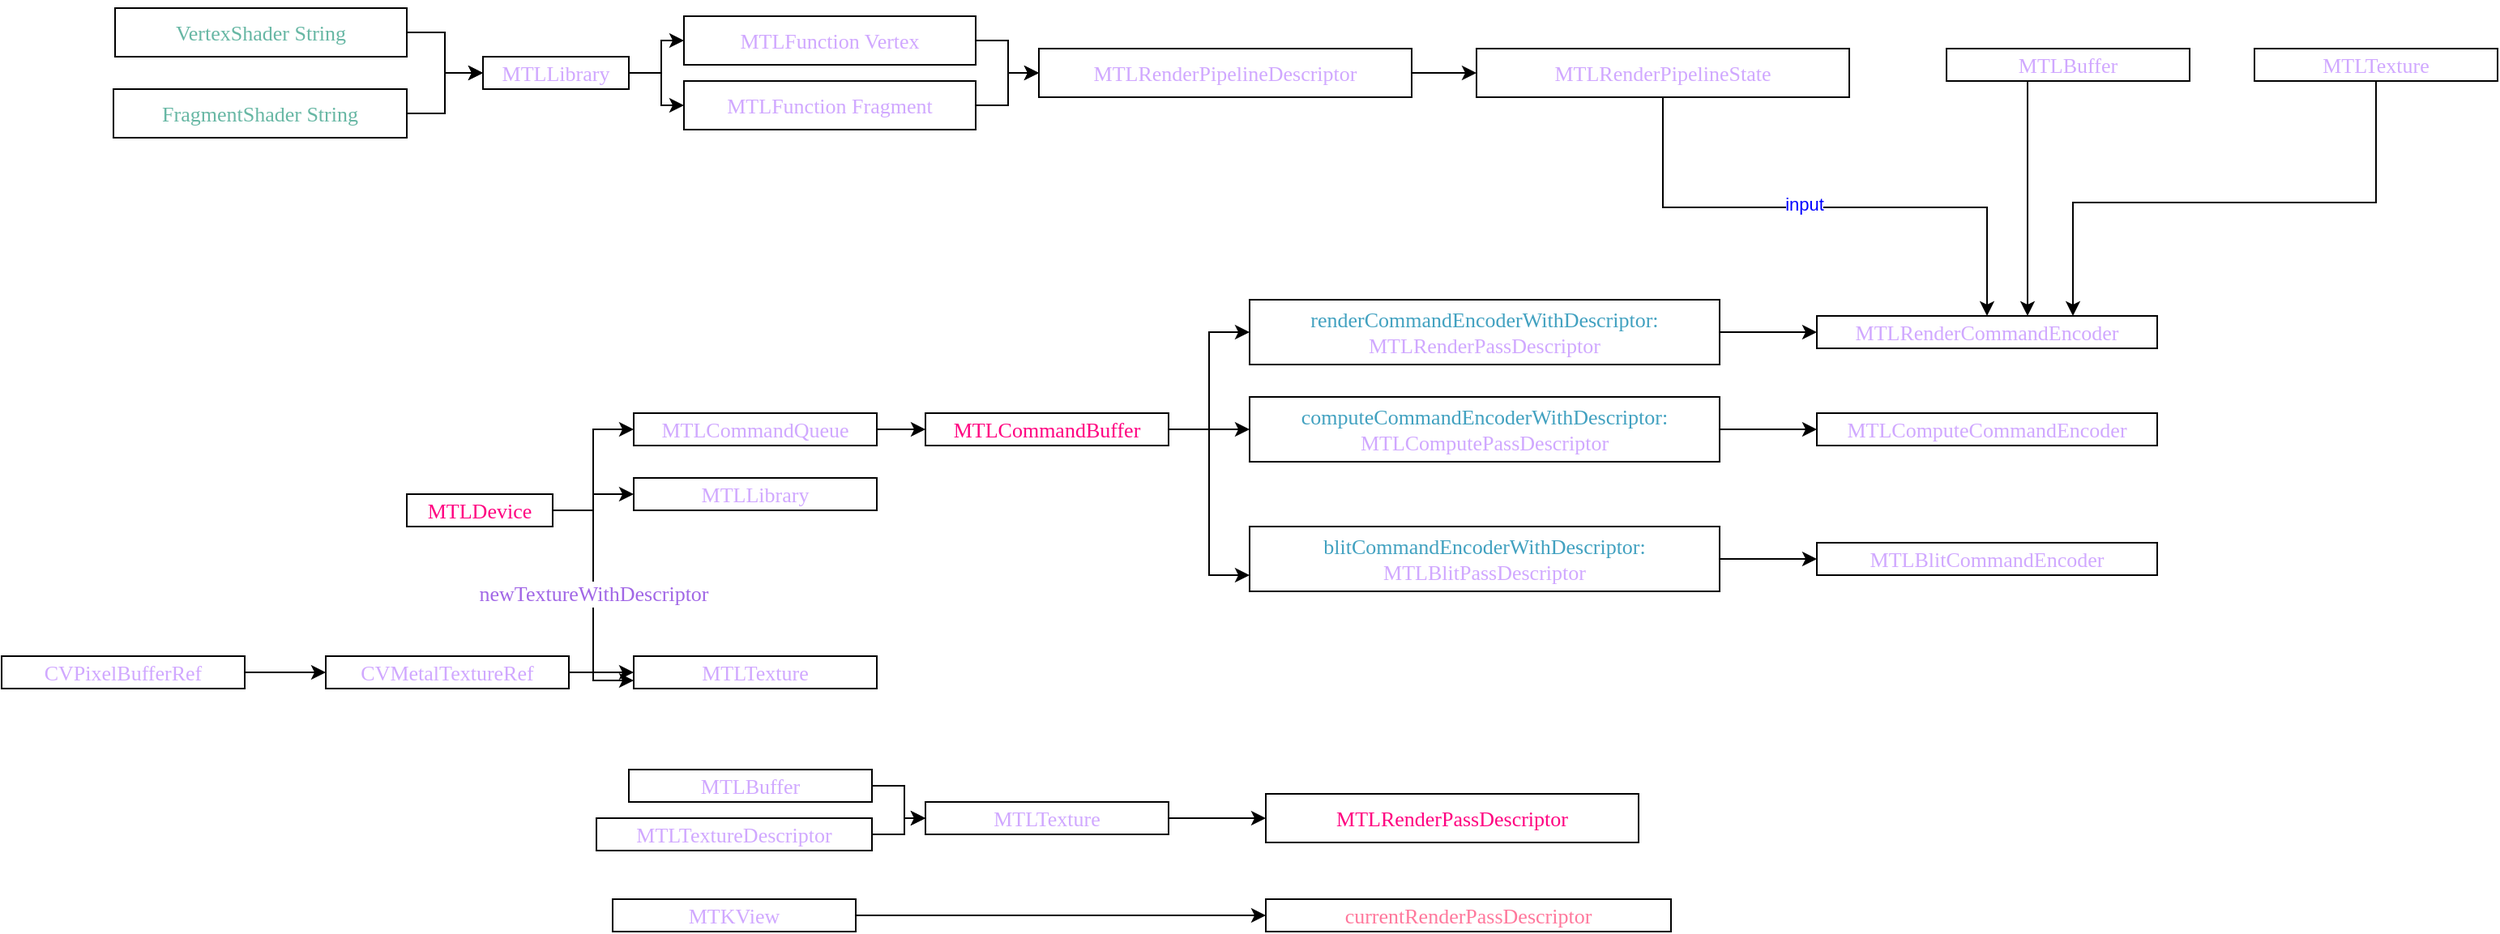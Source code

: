 <mxfile version="14.8.2" type="github">
  <diagram id="USdPcN2D7O0Sq6OQYNiE" name="Page-1">
    <mxGraphModel dx="2849" dy="2009" grid="1" gridSize="10" guides="1" tooltips="1" connect="1" arrows="1" fold="1" page="1" pageScale="1" pageWidth="827" pageHeight="1169" math="0" shadow="0">
      <root>
        <mxCell id="0" />
        <mxCell id="1" parent="0" />
        <mxCell id="2MBEesZgG_2p4eRT9xar-14" value="" style="edgeStyle=orthogonalEdgeStyle;rounded=0;orthogonalLoop=1;jettySize=auto;html=1;fontColor=#000099;entryX=0;entryY=0.5;entryDx=0;entryDy=0;" parent="1" source="2MBEesZgG_2p4eRT9xar-2" target="2MBEesZgG_2p4eRT9xar-3" edge="1">
          <mxGeometry relative="1" as="geometry" />
        </mxCell>
        <mxCell id="2MBEesZgG_2p4eRT9xar-15" value="" style="edgeStyle=orthogonalEdgeStyle;rounded=0;orthogonalLoop=1;jettySize=auto;html=1;fontColor=#000099;" parent="1" source="2MBEesZgG_2p4eRT9xar-2" target="2MBEesZgG_2p4eRT9xar-4" edge="1">
          <mxGeometry relative="1" as="geometry" />
        </mxCell>
        <mxCell id="2MBEesZgG_2p4eRT9xar-28" value="" style="edgeStyle=orthogonalEdgeStyle;rounded=0;orthogonalLoop=1;jettySize=auto;html=1;labelBackgroundColor=#ffffff;fontColor=#000099;entryX=0;entryY=0.75;entryDx=0;entryDy=0;" parent="1" source="2MBEesZgG_2p4eRT9xar-2" target="2MBEesZgG_2p4eRT9xar-25" edge="1">
          <mxGeometry relative="1" as="geometry" />
        </mxCell>
        <mxCell id="2MBEesZgG_2p4eRT9xar-66" value="&lt;p style=&quot;margin: 0px; font-stretch: normal; font-size: 13px; line-height: normal; font-family: menlo; color: rgb(161, 103, 230);&quot;&gt;newTextureWithDescriptor&lt;/p&gt;" style="edgeLabel;html=1;align=center;verticalAlign=middle;resizable=0;points=[];fontColor=#0000FF;labelBackgroundColor=#ffffff;" parent="2MBEesZgG_2p4eRT9xar-28" vertex="1" connectable="0">
          <mxGeometry x="-0.019" relative="1" as="geometry">
            <mxPoint as="offset" />
          </mxGeometry>
        </mxCell>
        <mxCell id="2MBEesZgG_2p4eRT9xar-2" value="&lt;p style=&quot;margin: 0px; font-stretch: normal; font-size: 13px; line-height: normal; font-family: menlo;&quot;&gt;MTLDevice&lt;/p&gt;" style="whiteSpace=wrap;html=1;labelBackgroundColor=#ffffff;fontColor=#FF0080;" parent="1" vertex="1">
          <mxGeometry x="-700" y="60" width="90" height="20" as="geometry" />
        </mxCell>
        <mxCell id="2MBEesZgG_2p4eRT9xar-16" value="" style="edgeStyle=orthogonalEdgeStyle;rounded=0;orthogonalLoop=1;jettySize=auto;html=1;fontColor=#000099;" parent="1" source="2MBEesZgG_2p4eRT9xar-3" target="2MBEesZgG_2p4eRT9xar-5" edge="1">
          <mxGeometry relative="1" as="geometry" />
        </mxCell>
        <mxCell id="2MBEesZgG_2p4eRT9xar-3" value="&lt;p style=&quot;margin: 0px; font-stretch: normal; font-size: 13px; line-height: normal; font-family: menlo; color: rgb(208, 168, 255);&quot;&gt;MTLCommandQueue&lt;/p&gt;" style="whiteSpace=wrap;html=1;labelBackgroundColor=#ffffff;" parent="1" vertex="1">
          <mxGeometry x="-560" y="10" width="150" height="20" as="geometry" />
        </mxCell>
        <mxCell id="2MBEesZgG_2p4eRT9xar-4" value="&lt;p style=&quot;margin: 0px; font-stretch: normal; font-size: 13px; line-height: normal; font-family: menlo; color: rgb(208, 168, 255);&quot;&gt;MTLLibrary&lt;/p&gt;" style="whiteSpace=wrap;html=1;labelBackgroundColor=#ffffff;" parent="1" vertex="1">
          <mxGeometry x="-560" y="50" width="150" height="20" as="geometry" />
        </mxCell>
        <mxCell id="2MBEesZgG_2p4eRT9xar-17" value="" style="edgeStyle=orthogonalEdgeStyle;rounded=0;orthogonalLoop=1;jettySize=auto;html=1;fontColor=#000099;entryX=0;entryY=0.5;entryDx=0;entryDy=0;" parent="1" source="2MBEesZgG_2p4eRT9xar-5" target="2MBEesZgG_2p4eRT9xar-8" edge="1">
          <mxGeometry relative="1" as="geometry" />
        </mxCell>
        <mxCell id="2MBEesZgG_2p4eRT9xar-18" value="" style="edgeStyle=orthogonalEdgeStyle;rounded=0;orthogonalLoop=1;jettySize=auto;html=1;fontColor=#000099;entryX=0;entryY=0.75;entryDx=0;entryDy=0;" parent="1" source="2MBEesZgG_2p4eRT9xar-5" target="2MBEesZgG_2p4eRT9xar-10" edge="1">
          <mxGeometry relative="1" as="geometry" />
        </mxCell>
        <mxCell id="2MBEesZgG_2p4eRT9xar-19" value="" style="edgeStyle=orthogonalEdgeStyle;rounded=0;orthogonalLoop=1;jettySize=auto;html=1;fontColor=#000099;" parent="1" source="2MBEesZgG_2p4eRT9xar-5" target="2MBEesZgG_2p4eRT9xar-9" edge="1">
          <mxGeometry relative="1" as="geometry" />
        </mxCell>
        <mxCell id="2MBEesZgG_2p4eRT9xar-5" value="&lt;p style=&quot;margin: 0px ; font-style: normal ; font-weight: normal ; font-stretch: normal ; font-size: 13px ; line-height: normal ; font-family: &amp;quot;menlo&amp;quot;&quot;&gt;&lt;font&gt;MTLCommandBuffer&lt;/font&gt;&lt;/p&gt;" style="whiteSpace=wrap;html=1;labelBackgroundColor=#ffffff;fontColor=#FF0080;" parent="1" vertex="1">
          <mxGeometry x="-380" y="10" width="150" height="20" as="geometry" />
        </mxCell>
        <mxCell id="2MBEesZgG_2p4eRT9xar-20" value="" style="edgeStyle=orthogonalEdgeStyle;rounded=0;orthogonalLoop=1;jettySize=auto;html=1;fontColor=#000099;" parent="1" source="2MBEesZgG_2p4eRT9xar-8" target="2MBEesZgG_2p4eRT9xar-11" edge="1">
          <mxGeometry relative="1" as="geometry" />
        </mxCell>
        <mxCell id="2MBEesZgG_2p4eRT9xar-8" value="&lt;p style=&quot;margin: 0px ; font-style: normal ; font-weight: normal ; font-stretch: normal ; font-size: 13px ; line-height: normal ; font-family: &amp;quot;menlo&amp;quot; ; color: rgb(208 , 168 , 255)&quot;&gt;&lt;span style=&quot;color: rgb(65 , 161 , 192) ; text-align: left&quot;&gt;renderCommandEncoderWithDescriptor:&lt;/span&gt;&lt;br&gt;&lt;/p&gt;&lt;p style=&quot;margin: 0px; font-stretch: normal; font-size: 13px; line-height: normal; font-family: menlo; color: rgb(208, 168, 255);&quot;&gt;MTLRenderPassDescriptor&lt;/p&gt;" style="whiteSpace=wrap;html=1;fillColor=#FFFFFF;labelBackgroundColor=#ffffff;" parent="1" vertex="1">
          <mxGeometry x="-180" y="-60" width="290" height="40" as="geometry" />
        </mxCell>
        <mxCell id="2MBEesZgG_2p4eRT9xar-21" value="" style="edgeStyle=orthogonalEdgeStyle;rounded=0;orthogonalLoop=1;jettySize=auto;html=1;fontColor=#000099;" parent="1" source="2MBEesZgG_2p4eRT9xar-9" target="2MBEesZgG_2p4eRT9xar-12" edge="1">
          <mxGeometry relative="1" as="geometry" />
        </mxCell>
        <mxCell id="2MBEesZgG_2p4eRT9xar-9" value="&lt;p style=&quot;margin: 0px ; font-stretch: normal ; font-size: 13px ; line-height: normal ; font-family: &amp;quot;menlo&amp;quot; ; color: rgb(65 , 161 , 192)&quot;&gt;computeCommandEncoderWithDescriptor:&lt;/p&gt;&lt;p style=&quot;margin: 0px; font-stretch: normal; font-size: 13px; line-height: normal; font-family: menlo; color: rgb(208, 168, 255);&quot;&gt;MTLComputePassDescriptor&lt;/p&gt;" style="whiteSpace=wrap;html=1;labelBackgroundColor=#ffffff;" parent="1" vertex="1">
          <mxGeometry x="-180" width="290" height="40" as="geometry" />
        </mxCell>
        <mxCell id="2MBEesZgG_2p4eRT9xar-22" value="" style="edgeStyle=orthogonalEdgeStyle;rounded=0;orthogonalLoop=1;jettySize=auto;html=1;fontColor=#000099;" parent="1" source="2MBEesZgG_2p4eRT9xar-10" target="2MBEesZgG_2p4eRT9xar-13" edge="1">
          <mxGeometry relative="1" as="geometry" />
        </mxCell>
        <mxCell id="2MBEesZgG_2p4eRT9xar-10" value="&lt;p style=&quot;margin: 0px ; font-stretch: normal ; font-size: 13px ; line-height: normal ; font-family: &amp;quot;menlo&amp;quot; ; color: rgb(65 , 161 , 192)&quot;&gt;blitCommandEncoderWithDescriptor:&lt;/p&gt;&lt;p style=&quot;margin: 0px; font-stretch: normal; font-size: 13px; line-height: normal; font-family: menlo; color: rgb(208, 168, 255);&quot;&gt;MTLBlitPassDescriptor&lt;/p&gt;" style="whiteSpace=wrap;html=1;labelBackgroundColor=#ffffff;" parent="1" vertex="1">
          <mxGeometry x="-180" y="80" width="290" height="40" as="geometry" />
        </mxCell>
        <mxCell id="2MBEesZgG_2p4eRT9xar-11" value="&lt;p style=&quot;margin: 0px; font-stretch: normal; font-size: 13px; line-height: normal; font-family: menlo; color: rgb(208, 168, 255);&quot;&gt;MTLRenderCommandEncoder&lt;/p&gt;" style="whiteSpace=wrap;html=1;labelBackgroundColor=#ffffff;" parent="1" vertex="1">
          <mxGeometry x="170" y="-50" width="210" height="20" as="geometry" />
        </mxCell>
        <mxCell id="2MBEesZgG_2p4eRT9xar-12" value="&lt;p style=&quot;margin: 0px; font-stretch: normal; font-size: 13px; line-height: normal; font-family: menlo; color: rgb(208, 168, 255);&quot;&gt;MTLComputeCommandEncoder&lt;/p&gt;" style="whiteSpace=wrap;html=1;labelBackgroundColor=#ffffff;" parent="1" vertex="1">
          <mxGeometry x="170" y="10" width="210" height="20" as="geometry" />
        </mxCell>
        <mxCell id="2MBEesZgG_2p4eRT9xar-13" value="&lt;p style=&quot;margin: 0px; font-stretch: normal; font-size: 13px; line-height: normal; font-family: menlo; color: rgb(208, 168, 255);&quot;&gt;MTLBlitCommandEncoder&lt;/p&gt;" style="whiteSpace=wrap;html=1;labelBackgroundColor=#ffffff;" parent="1" vertex="1">
          <mxGeometry x="170" y="90" width="210" height="20" as="geometry" />
        </mxCell>
        <mxCell id="2MBEesZgG_2p4eRT9xar-26" value="" style="edgeStyle=orthogonalEdgeStyle;rounded=0;orthogonalLoop=1;jettySize=auto;html=1;fontColor=#000099;labelBackgroundColor=#ffffff;" parent="1" source="2MBEesZgG_2p4eRT9xar-23" target="2MBEesZgG_2p4eRT9xar-24" edge="1">
          <mxGeometry relative="1" as="geometry" />
        </mxCell>
        <mxCell id="2MBEesZgG_2p4eRT9xar-23" value="&lt;p style=&quot;margin: 0px; font-stretch: normal; font-size: 13px; line-height: normal; font-family: menlo; color: rgb(208, 168, 255);&quot;&gt;CVPixelBufferRef&lt;/p&gt;" style="whiteSpace=wrap;html=1;labelBackgroundColor=#ffffff;" parent="1" vertex="1">
          <mxGeometry x="-950" y="160" width="150" height="20" as="geometry" />
        </mxCell>
        <mxCell id="2MBEesZgG_2p4eRT9xar-27" value="" style="edgeStyle=orthogonalEdgeStyle;rounded=0;orthogonalLoop=1;jettySize=auto;html=1;fontColor=#000099;labelBackgroundColor=#ffffff;" parent="1" source="2MBEesZgG_2p4eRT9xar-24" target="2MBEesZgG_2p4eRT9xar-25" edge="1">
          <mxGeometry relative="1" as="geometry" />
        </mxCell>
        <mxCell id="2MBEesZgG_2p4eRT9xar-24" value="&lt;p style=&quot;margin: 0px; font-stretch: normal; font-size: 13px; line-height: normal; font-family: menlo; color: rgb(208, 168, 255);&quot;&gt;CVMetalTextureRef&lt;/p&gt;" style="whiteSpace=wrap;html=1;labelBackgroundColor=#ffffff;" parent="1" vertex="1">
          <mxGeometry x="-750" y="160" width="150" height="20" as="geometry" />
        </mxCell>
        <mxCell id="2MBEesZgG_2p4eRT9xar-25" value="&lt;p style=&quot;margin: 0px; font-stretch: normal; font-size: 13px; line-height: normal; font-family: menlo; color: rgb(208, 168, 255);&quot;&gt;MTLTexture&lt;/p&gt;" style="whiteSpace=wrap;html=1;labelBackgroundColor=#ffffff;" parent="1" vertex="1">
          <mxGeometry x="-560" y="160" width="150" height="20" as="geometry" />
        </mxCell>
        <mxCell id="2MBEesZgG_2p4eRT9xar-53" value="" style="edgeStyle=orthogonalEdgeStyle;rounded=0;orthogonalLoop=1;jettySize=auto;html=1;labelBackgroundColor=#ffffff;fontColor=#000099;" parent="1" source="2MBEesZgG_2p4eRT9xar-30" target="2MBEesZgG_2p4eRT9xar-52" edge="1">
          <mxGeometry relative="1" as="geometry" />
        </mxCell>
        <mxCell id="2MBEesZgG_2p4eRT9xar-30" value="&lt;p style=&quot;margin: 0px ; font-stretch: normal ; font-size: 13px ; line-height: normal ; font-family: &amp;quot;menlo&amp;quot; ; color: rgb(208 , 168 , 255)&quot;&gt;&lt;span style=&quot;text-align: left;&quot;&gt;MTLBuffer&lt;/span&gt;&lt;br&gt;&lt;/p&gt;" style="whiteSpace=wrap;html=1;labelBackgroundColor=#ffffff;" parent="1" vertex="1">
          <mxGeometry x="-563" y="230" width="150" height="20" as="geometry" />
        </mxCell>
        <mxCell id="2MBEesZgG_2p4eRT9xar-39" value="" style="edgeStyle=orthogonalEdgeStyle;rounded=0;orthogonalLoop=1;jettySize=auto;html=1;labelBackgroundColor=#ffffff;fontColor=#000099;" parent="1" source="2MBEesZgG_2p4eRT9xar-31" target="2MBEesZgG_2p4eRT9xar-36" edge="1">
          <mxGeometry relative="1" as="geometry" />
        </mxCell>
        <mxCell id="2MBEesZgG_2p4eRT9xar-31" value="&lt;p style=&quot;margin: 0px ; font-stretch: normal ; font-size: 13px ; line-height: normal ; font-family: &amp;#34;menlo&amp;#34; ; color: rgb(208 , 168 , 255)&quot;&gt;&lt;span style=&quot;color: rgb(103 , 183 , 164) ; text-align: left&quot;&gt;VertexShader String&lt;/span&gt;&lt;br&gt;&lt;/p&gt;" style="whiteSpace=wrap;html=1;labelBackgroundColor=#ffffff;" parent="1" vertex="1">
          <mxGeometry x="-880" y="-240" width="180" height="30" as="geometry" />
        </mxCell>
        <mxCell id="2MBEesZgG_2p4eRT9xar-40" value="" style="edgeStyle=orthogonalEdgeStyle;rounded=0;orthogonalLoop=1;jettySize=auto;html=1;labelBackgroundColor=#ffffff;fontColor=#000099;" parent="1" source="2MBEesZgG_2p4eRT9xar-34" target="2MBEesZgG_2p4eRT9xar-36" edge="1">
          <mxGeometry relative="1" as="geometry" />
        </mxCell>
        <mxCell id="2MBEesZgG_2p4eRT9xar-34" value="&lt;p style=&quot;margin: 0px ; font-stretch: normal ; font-size: 13px ; line-height: normal ; font-family: &amp;#34;menlo&amp;#34; ; color: rgb(208 , 168 , 255)&quot;&gt;&lt;span style=&quot;color: rgb(103 , 183 , 164) ; text-align: left&quot;&gt;FragmentShader String&lt;/span&gt;&lt;/p&gt;" style="whiteSpace=wrap;html=1;labelBackgroundColor=#ffffff;" parent="1" vertex="1">
          <mxGeometry x="-881" y="-190" width="181" height="30" as="geometry" />
        </mxCell>
        <mxCell id="2MBEesZgG_2p4eRT9xar-43" value="" style="edgeStyle=orthogonalEdgeStyle;rounded=0;orthogonalLoop=1;jettySize=auto;html=1;labelBackgroundColor=#ffffff;fontColor=#000099;" parent="1" source="2MBEesZgG_2p4eRT9xar-36" target="2MBEesZgG_2p4eRT9xar-42" edge="1">
          <mxGeometry relative="1" as="geometry" />
        </mxCell>
        <mxCell id="2MBEesZgG_2p4eRT9xar-44" value="" style="edgeStyle=orthogonalEdgeStyle;rounded=0;orthogonalLoop=1;jettySize=auto;html=1;labelBackgroundColor=#ffffff;fontColor=#000099;entryX=0;entryY=0.5;entryDx=0;entryDy=0;" parent="1" source="2MBEesZgG_2p4eRT9xar-36" target="2MBEesZgG_2p4eRT9xar-41" edge="1">
          <mxGeometry relative="1" as="geometry" />
        </mxCell>
        <mxCell id="2MBEesZgG_2p4eRT9xar-36" value="&lt;span style=&quot;color: rgb(208, 168, 255); font-family: menlo; font-size: 13px; font-style: normal; font-weight: normal; letter-spacing: normal; text-align: left; text-indent: 0px; text-transform: none; word-spacing: 0px; text-decoration: none; display: inline; float: none;&quot;&gt;MTLLibrary&lt;/span&gt;" style="whiteSpace=wrap;html=1;labelBackgroundColor=#ffffff;" parent="1" vertex="1">
          <mxGeometry x="-653" y="-210" width="90" height="20" as="geometry" />
        </mxCell>
        <mxCell id="2MBEesZgG_2p4eRT9xar-48" value="" style="edgeStyle=orthogonalEdgeStyle;rounded=0;orthogonalLoop=1;jettySize=auto;html=1;labelBackgroundColor=#ffffff;fontColor=#000099;" parent="1" source="2MBEesZgG_2p4eRT9xar-41" target="2MBEesZgG_2p4eRT9xar-45" edge="1">
          <mxGeometry relative="1" as="geometry" />
        </mxCell>
        <mxCell id="2MBEesZgG_2p4eRT9xar-41" value="&lt;p style=&quot;margin: 0px; font-stretch: normal; font-size: 13px; line-height: normal; font-family: menlo; color: rgb(208, 168, 255);&quot;&gt;MTLFunction Vertex&lt;/p&gt;" style="whiteSpace=wrap;html=1;labelBackgroundColor=#ffffff;" parent="1" vertex="1">
          <mxGeometry x="-529" y="-235" width="180" height="30" as="geometry" />
        </mxCell>
        <mxCell id="2MBEesZgG_2p4eRT9xar-49" value="" style="edgeStyle=orthogonalEdgeStyle;rounded=0;orthogonalLoop=1;jettySize=auto;html=1;labelBackgroundColor=#ffffff;fontColor=#000099;" parent="1" source="2MBEesZgG_2p4eRT9xar-42" target="2MBEesZgG_2p4eRT9xar-45" edge="1">
          <mxGeometry relative="1" as="geometry" />
        </mxCell>
        <mxCell id="2MBEesZgG_2p4eRT9xar-42" value="&lt;p style=&quot;margin: 0px; font-stretch: normal; font-size: 13px; line-height: normal; font-family: menlo; color: rgb(208, 168, 255);&quot;&gt;MTLFunction Fragment&lt;/p&gt;" style="whiteSpace=wrap;html=1;labelBackgroundColor=#ffffff;" parent="1" vertex="1">
          <mxGeometry x="-529" y="-195" width="180" height="30" as="geometry" />
        </mxCell>
        <mxCell id="2MBEesZgG_2p4eRT9xar-50" value="" style="edgeStyle=orthogonalEdgeStyle;rounded=0;orthogonalLoop=1;jettySize=auto;html=1;labelBackgroundColor=#ffffff;fontColor=#000099;" parent="1" source="2MBEesZgG_2p4eRT9xar-45" target="2MBEesZgG_2p4eRT9xar-47" edge="1">
          <mxGeometry relative="1" as="geometry" />
        </mxCell>
        <mxCell id="2MBEesZgG_2p4eRT9xar-45" value="&lt;p style=&quot;margin: 0px; font-stretch: normal; font-size: 13px; line-height: normal; font-family: menlo; color: rgb(208, 168, 255);&quot;&gt;MTLRenderPipelineDescriptor&lt;/p&gt;" style="whiteSpace=wrap;html=1;labelBackgroundColor=#ffffff;" parent="1" vertex="1">
          <mxGeometry x="-310" y="-215" width="230" height="30" as="geometry" />
        </mxCell>
        <mxCell id="2MBEesZgG_2p4eRT9xar-46" value="&lt;p style=&quot;margin: 0.0px 0.0px 0.0px 0.0px ; font: 13.0px &amp;#34;menlo&amp;#34; ; color: #d0a8ff ; background-color: #1f1f24&quot;&gt;&lt;br&gt;&lt;/p&gt;" style="text;whiteSpace=wrap;html=1;fontColor=#000099;" parent="1" vertex="1">
          <mxGeometry x="190" y="-245" width="200" height="30" as="geometry" />
        </mxCell>
        <mxCell id="2MBEesZgG_2p4eRT9xar-59" style="edgeStyle=orthogonalEdgeStyle;rounded=0;orthogonalLoop=1;jettySize=auto;html=1;entryX=0.5;entryY=0;entryDx=0;entryDy=0;labelBackgroundColor=#ffffff;fontColor=#000099;" parent="1" source="2MBEesZgG_2p4eRT9xar-47" target="2MBEesZgG_2p4eRT9xar-11" edge="1">
          <mxGeometry relative="1" as="geometry">
            <Array as="points">
              <mxPoint x="75" y="-117" />
              <mxPoint x="275" y="-117" />
            </Array>
          </mxGeometry>
        </mxCell>
        <mxCell id="2MBEesZgG_2p4eRT9xar-60" value="input" style="edgeLabel;html=1;align=center;verticalAlign=middle;resizable=0;points=[];fontColor=#0000FF;" parent="2MBEesZgG_2p4eRT9xar-59" vertex="1" connectable="0">
          <mxGeometry x="-0.078" y="3" relative="1" as="geometry">
            <mxPoint y="1" as="offset" />
          </mxGeometry>
        </mxCell>
        <mxCell id="2MBEesZgG_2p4eRT9xar-47" value="&lt;span style=&quot;color: rgb(208, 168, 255); font-family: menlo; font-size: 13px; font-style: normal; font-weight: normal; letter-spacing: normal; text-align: left; text-indent: 0px; text-transform: none; word-spacing: 0px; text-decoration: none; display: inline; float: none;&quot;&gt;MTLRenderPipelineState&lt;/span&gt;" style="whiteSpace=wrap;html=1;labelBackgroundColor=#ffffff;" parent="1" vertex="1">
          <mxGeometry x="-40" y="-215" width="230" height="30" as="geometry" />
        </mxCell>
        <mxCell id="2MBEesZgG_2p4eRT9xar-54" value="" style="edgeStyle=orthogonalEdgeStyle;rounded=0;orthogonalLoop=1;jettySize=auto;html=1;labelBackgroundColor=#ffffff;fontColor=#000099;" parent="1" source="2MBEesZgG_2p4eRT9xar-51" target="2MBEesZgG_2p4eRT9xar-52" edge="1">
          <mxGeometry relative="1" as="geometry" />
        </mxCell>
        <mxCell id="2MBEesZgG_2p4eRT9xar-51" value="&lt;p style=&quot;margin: 0px; font-stretch: normal; font-size: 13px; line-height: normal; font-family: menlo; color: rgb(208, 168, 255);&quot;&gt;MTLTextureDescriptor&lt;/p&gt;" style="whiteSpace=wrap;html=1;labelBackgroundColor=#ffffff;" parent="1" vertex="1">
          <mxGeometry x="-583" y="260" width="170" height="20" as="geometry" />
        </mxCell>
        <mxCell id="2MBEesZgG_2p4eRT9xar-58" value="" style="edgeStyle=orthogonalEdgeStyle;rounded=0;orthogonalLoop=1;jettySize=auto;html=1;labelBackgroundColor=#ffffff;fontColor=#000099;" parent="1" source="2MBEesZgG_2p4eRT9xar-52" target="2MBEesZgG_2p4eRT9xar-56" edge="1">
          <mxGeometry relative="1" as="geometry" />
        </mxCell>
        <mxCell id="2MBEesZgG_2p4eRT9xar-52" value="&lt;p style=&quot;margin: 0px; font-stretch: normal; font-size: 13px; line-height: normal; font-family: menlo; color: rgb(208, 168, 255);&quot;&gt;MTLTexture&lt;/p&gt;" style="whiteSpace=wrap;html=1;labelBackgroundColor=#ffffff;" parent="1" vertex="1">
          <mxGeometry x="-380" y="250" width="150" height="20" as="geometry" />
        </mxCell>
        <mxCell id="2MBEesZgG_2p4eRT9xar-56" value="&lt;span style=&quot;font-family: &amp;#34;menlo&amp;#34; ; font-size: 13px ; font-style: normal ; font-weight: normal ; letter-spacing: normal ; text-align: center ; text-indent: 0px ; text-transform: none ; word-spacing: 0px ; background-color: rgb(255 , 255 , 255) ; text-decoration: none ; display: inline ; float: none&quot;&gt;&lt;font color=&quot;#ff0080&quot;&gt;MTLRenderPassDescriptor&lt;/font&gt;&lt;/span&gt;" style="whiteSpace=wrap;html=1;labelBackgroundColor=#ffffff;" parent="1" vertex="1">
          <mxGeometry x="-170" y="245" width="230" height="30" as="geometry" />
        </mxCell>
        <mxCell id="2MBEesZgG_2p4eRT9xar-63" style="edgeStyle=orthogonalEdgeStyle;rounded=0;orthogonalLoop=1;jettySize=auto;html=1;labelBackgroundColor=#ffffff;fontColor=#0000FF;" parent="1" source="2MBEesZgG_2p4eRT9xar-61" target="2MBEesZgG_2p4eRT9xar-11" edge="1">
          <mxGeometry relative="1" as="geometry">
            <Array as="points">
              <mxPoint x="300" y="-160" />
              <mxPoint x="300" y="-160" />
            </Array>
          </mxGeometry>
        </mxCell>
        <mxCell id="2MBEesZgG_2p4eRT9xar-61" value="&lt;p style=&quot;margin: 0px ; font-stretch: normal ; font-size: 13px ; line-height: normal ; font-family: &amp;quot;menlo&amp;quot; ; color: rgb(208 , 168 , 255)&quot;&gt;&lt;span style=&quot;text-align: left;&quot;&gt;MTLBuffer&lt;/span&gt;&lt;br&gt;&lt;/p&gt;" style="whiteSpace=wrap;html=1;labelBackgroundColor=#ffffff;" parent="1" vertex="1">
          <mxGeometry x="250" y="-215" width="150" height="20" as="geometry" />
        </mxCell>
        <mxCell id="2MBEesZgG_2p4eRT9xar-64" style="edgeStyle=orthogonalEdgeStyle;rounded=0;orthogonalLoop=1;jettySize=auto;html=1;labelBackgroundColor=#ffffff;fontColor=#0000FF;" parent="1" source="2MBEesZgG_2p4eRT9xar-62" edge="1">
          <mxGeometry relative="1" as="geometry">
            <mxPoint x="328" y="-50" as="targetPoint" />
            <Array as="points">
              <mxPoint x="515" y="-120" />
              <mxPoint x="328" y="-120" />
            </Array>
          </mxGeometry>
        </mxCell>
        <mxCell id="2MBEesZgG_2p4eRT9xar-62" value="&lt;p style=&quot;margin: 0px; font-stretch: normal; font-size: 13px; line-height: normal; font-family: menlo; color: rgb(208, 168, 255);&quot;&gt;MTLTexture&lt;/p&gt;" style="whiteSpace=wrap;html=1;labelBackgroundColor=#ffffff;" parent="1" vertex="1">
          <mxGeometry x="440" y="-215" width="150" height="20" as="geometry" />
        </mxCell>
        <mxCell id="O1kIiNfdKWp1jiOIutTF-9" style="edgeStyle=orthogonalEdgeStyle;rounded=0;orthogonalLoop=1;jettySize=auto;html=1;" edge="1" parent="1" source="O1kIiNfdKWp1jiOIutTF-5" target="O1kIiNfdKWp1jiOIutTF-8">
          <mxGeometry relative="1" as="geometry" />
        </mxCell>
        <mxCell id="O1kIiNfdKWp1jiOIutTF-5" value="&lt;p style=&quot;margin: 0px ; font-stretch: normal ; font-size: 13px ; line-height: normal ; font-family: &amp;#34;menlo&amp;#34; ; color: rgb(208 , 168 , 255)&quot;&gt;&lt;span style=&quot;text-align: left&quot;&gt;MTKView&lt;/span&gt;&lt;br&gt;&lt;/p&gt;" style="whiteSpace=wrap;html=1;labelBackgroundColor=#ffffff;" vertex="1" parent="1">
          <mxGeometry x="-573" y="310" width="150" height="20" as="geometry" />
        </mxCell>
        <mxCell id="O1kIiNfdKWp1jiOIutTF-8" value="&lt;p style=&quot;margin: 0px; font-stretch: normal; font-size: 13px; line-height: normal; font-family: menlo;&quot;&gt;currentRenderPassDescriptor&lt;/p&gt;" style="whiteSpace=wrap;html=1;labelBackgroundColor=#FFFFFF;fontColor=#FF789C;" vertex="1" parent="1">
          <mxGeometry x="-170" y="310" width="250" height="20" as="geometry" />
        </mxCell>
      </root>
    </mxGraphModel>
  </diagram>
</mxfile>
